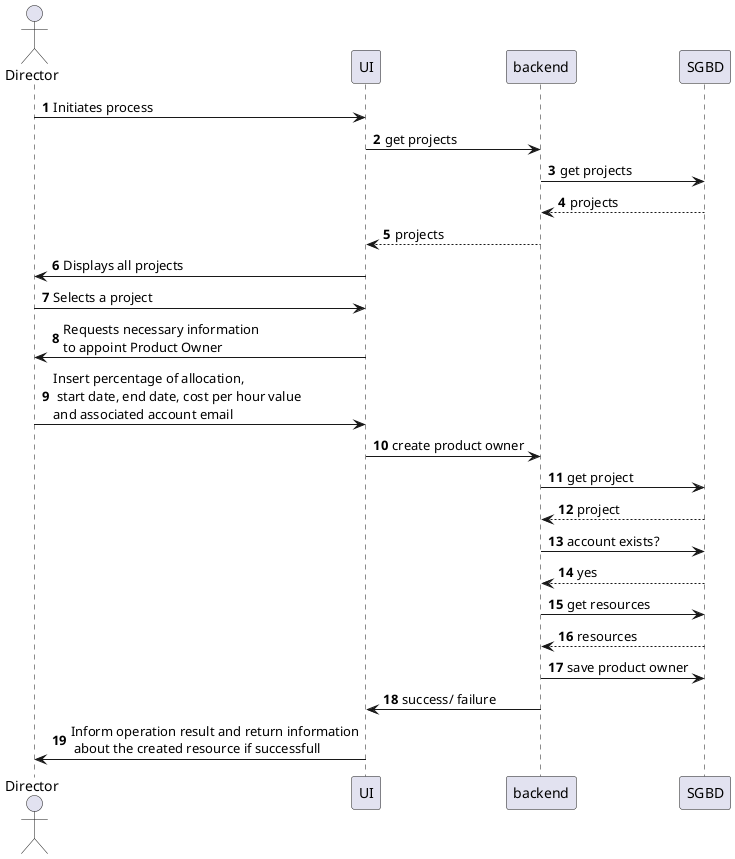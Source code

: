 @startuml
'https://plantuml.com/sequence-diagram

autonumber
actor Director as dir
participant UI as ui
participant backend as bck
participant "SGBD" as db

dir-> ui : Initiates process
ui-> bck : get projects
bck -> db : get projects
db --> bck : projects
bck--> ui : projects
ui -> dir : Displays all projects
dir -> ui : Selects a project
ui-> dir : Requests necessary information\nto appoint Product Owner

dir -> ui : Insert percentage of allocation,\n start date, end date, cost per hour value\nand associated account email
ui -> bck : create product owner
bck -> db : get project
db --> bck : project
bck -> db : account exists?
db --> bck : yes
bck -> db : get resources
db --> bck : resources
bck -> db : save product owner
bck -> ui : success/ failure

ui -> dir : Inform operation result and return information\n about the created resource if successfull
@enduml